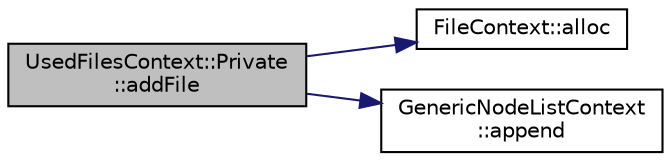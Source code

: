 digraph "UsedFilesContext::Private::addFile"
{
 // LATEX_PDF_SIZE
  edge [fontname="Helvetica",fontsize="10",labelfontname="Helvetica",labelfontsize="10"];
  node [fontname="Helvetica",fontsize="10",shape=record];
  rankdir="LR";
  Node1 [label="UsedFilesContext::Private\l::addFile",height=0.2,width=0.4,color="black", fillcolor="grey75", style="filled", fontcolor="black",tooltip=" "];
  Node1 -> Node2 [color="midnightblue",fontsize="10",style="solid",fontname="Helvetica"];
  Node2 [label="FileContext::alloc",height=0.2,width=0.4,color="black", fillcolor="white", style="filled",URL="$classFileContext.html#aba2fe05cd43c591a894840482ed32e79",tooltip=" "];
  Node1 -> Node3 [color="midnightblue",fontsize="10",style="solid",fontname="Helvetica"];
  Node3 [label="GenericNodeListContext\l::append",height=0.2,width=0.4,color="black", fillcolor="white", style="filled",URL="$classGenericNodeListContext.html#a1e3defa7bc050ae33e2fbabba7a20643",tooltip=" "];
}
